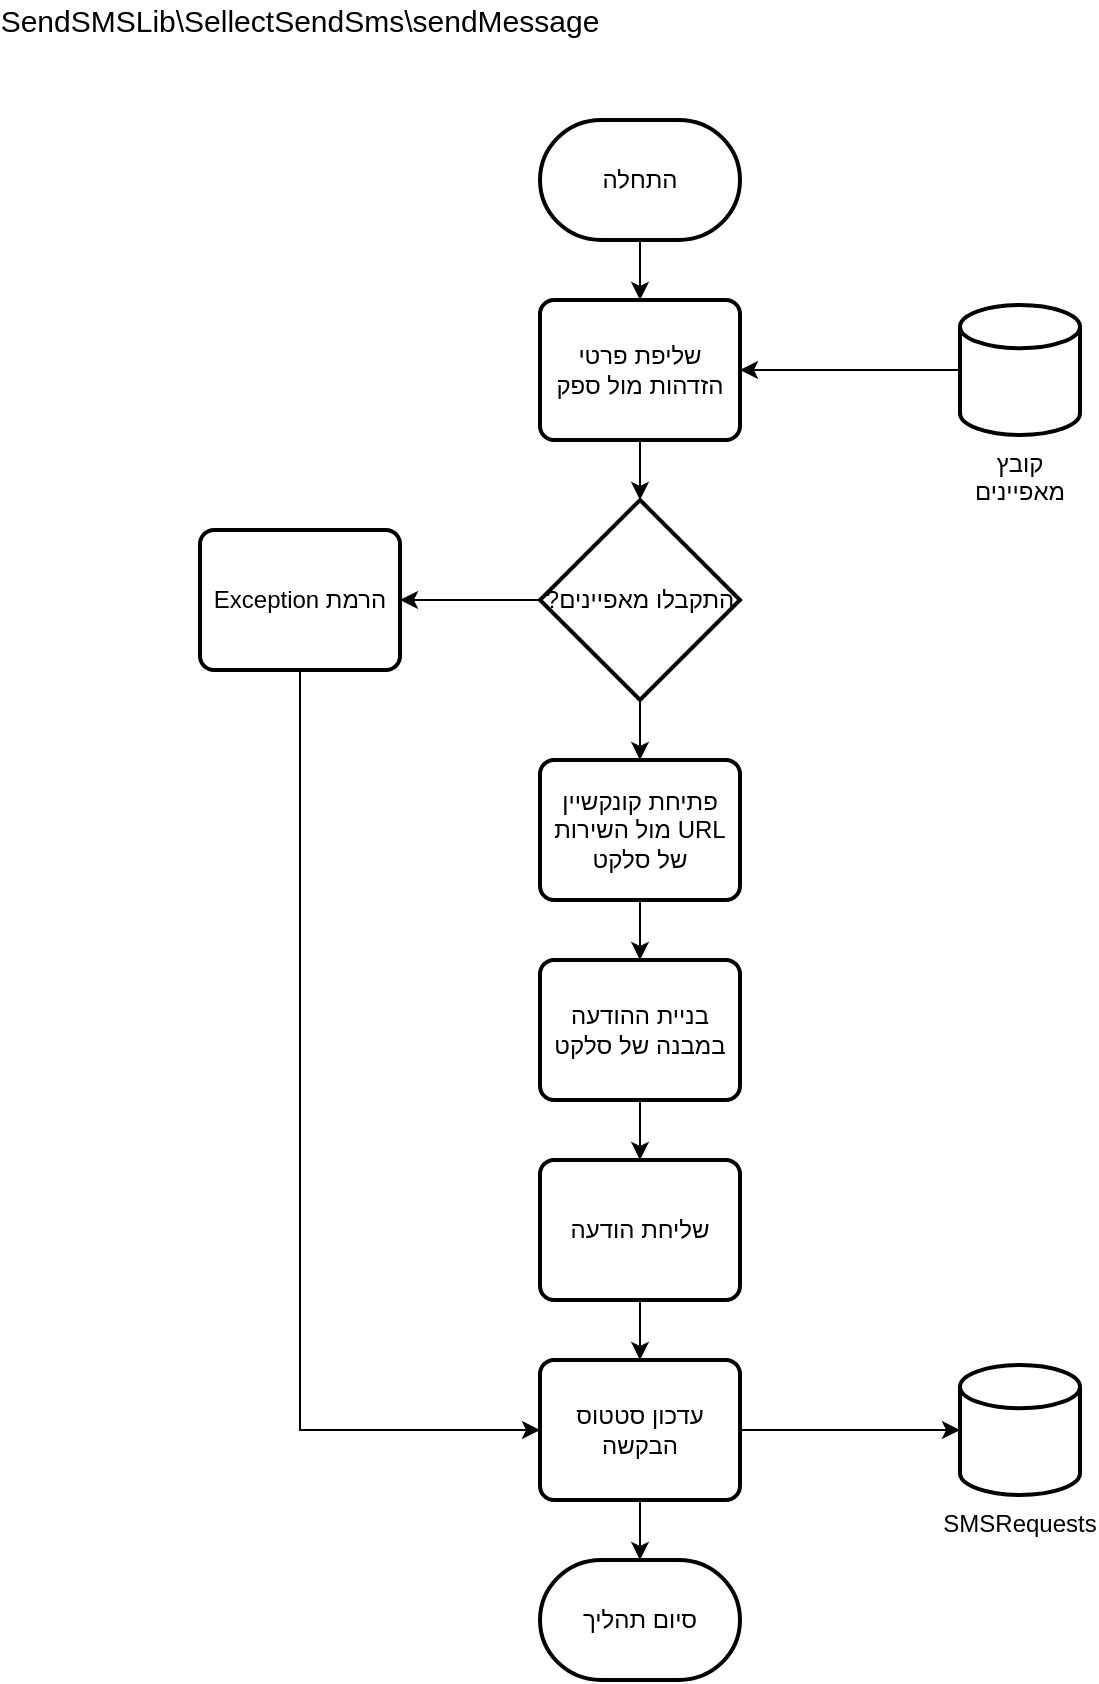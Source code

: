 <mxfile version="10.8.4" type="github"><diagram id="NDyePGVoP6Hqcc2Gr9Ji" name="Page-1"><mxGraphModel dx="544" dy="1864" grid="1" gridSize="10" guides="1" tooltips="1" connect="1" arrows="1" fold="1" page="1" pageScale="1" pageWidth="850" pageHeight="1100" math="0" shadow="0"><root><mxCell id="0"/><mxCell id="1" parent="0"/><mxCell id="mGupG67bbkM2ZKqmyVIW-6" value="" style="edgeStyle=orthogonalEdgeStyle;rounded=0;orthogonalLoop=1;jettySize=auto;html=1;" parent="1" source="mGupG67bbkM2ZKqmyVIW-1" target="mGupG67bbkM2ZKqmyVIW-2" edge="1"><mxGeometry relative="1" as="geometry"/></mxCell><mxCell id="mGupG67bbkM2ZKqmyVIW-1" value="התחלה" style="strokeWidth=2;html=1;shape=mxgraph.flowchart.terminator;whiteSpace=wrap;" parent="1" vertex="1"><mxGeometry x="1130" y="-420" width="100" height="60" as="geometry"/></mxCell><mxCell id="beqC7rv-uSqJYyoSAOYn-1" value="" style="edgeStyle=orthogonalEdgeStyle;rounded=0;orthogonalLoop=1;jettySize=auto;html=1;" edge="1" parent="1" source="mGupG67bbkM2ZKqmyVIW-2" target="mGupG67bbkM2ZKqmyVIW-7"><mxGeometry relative="1" as="geometry"/></mxCell><mxCell id="mGupG67bbkM2ZKqmyVIW-2" value="שליפת פרטי הזדהות מול ספק" style="rounded=1;whiteSpace=wrap;html=1;absoluteArcSize=1;arcSize=14;strokeWidth=2;textDirection=rtl;" parent="1" vertex="1"><mxGeometry x="1130" y="-330" width="100" height="70" as="geometry"/></mxCell><mxCell id="mGupG67bbkM2ZKqmyVIW-5" value="" style="edgeStyle=orthogonalEdgeStyle;rounded=0;orthogonalLoop=1;jettySize=auto;html=1;entryX=1;entryY=0.5;entryDx=0;entryDy=0;" parent="1" source="mGupG67bbkM2ZKqmyVIW-3" target="mGupG67bbkM2ZKqmyVIW-2" edge="1"><mxGeometry relative="1" as="geometry"><mxPoint x="1260" y="-295" as="targetPoint"/></mxGeometry></mxCell><mxCell id="mGupG67bbkM2ZKqmyVIW-3" value="קובץ מאפיינים" style="strokeWidth=2;html=1;shape=mxgraph.flowchart.database;whiteSpace=wrap;fontSize=12;verticalAlign=top;labelPosition=center;verticalLabelPosition=bottom;align=center;" parent="1" vertex="1"><mxGeometry x="1340" y="-327.5" width="60" height="65" as="geometry"/></mxCell><mxCell id="beqC7rv-uSqJYyoSAOYn-3" value="" style="edgeStyle=orthogonalEdgeStyle;rounded=0;orthogonalLoop=1;jettySize=auto;html=1;" edge="1" parent="1" source="mGupG67bbkM2ZKqmyVIW-7" target="beqC7rv-uSqJYyoSAOYn-2"><mxGeometry relative="1" as="geometry"/></mxCell><mxCell id="beqC7rv-uSqJYyoSAOYn-18" style="edgeStyle=orthogonalEdgeStyle;rounded=0;orthogonalLoop=1;jettySize=auto;html=1;entryX=1;entryY=0.5;entryDx=0;entryDy=0;fontSize=15;" edge="1" parent="1" source="mGupG67bbkM2ZKqmyVIW-7" target="beqC7rv-uSqJYyoSAOYn-17"><mxGeometry relative="1" as="geometry"/></mxCell><mxCell id="mGupG67bbkM2ZKqmyVIW-7" value="התקבלו מאפיינים?&lt;br&gt;" style="strokeWidth=2;html=1;shape=mxgraph.flowchart.decision;whiteSpace=wrap;textDirection=rtl;" parent="1" vertex="1"><mxGeometry x="1130" y="-230" width="100" height="100" as="geometry"/></mxCell><mxCell id="beqC7rv-uSqJYyoSAOYn-5" value="" style="edgeStyle=orthogonalEdgeStyle;rounded=0;orthogonalLoop=1;jettySize=auto;html=1;" edge="1" parent="1" source="beqC7rv-uSqJYyoSAOYn-2" target="beqC7rv-uSqJYyoSAOYn-4"><mxGeometry relative="1" as="geometry"/></mxCell><mxCell id="beqC7rv-uSqJYyoSAOYn-2" value="&lt;span lang=&quot;HE&quot; dir=&quot;RTL&quot;&gt;פתיחת קונקשיין &lt;/span&gt;&lt;span&gt;URL&lt;/span&gt;&lt;span lang=&quot;HE&quot; dir=&quot;RTL&quot;&gt; מול השירות של סלקט&lt;/span&gt;" style="rounded=1;whiteSpace=wrap;html=1;absoluteArcSize=1;arcSize=14;strokeWidth=2;textDirection=rtl;" vertex="1" parent="1"><mxGeometry x="1130" y="-100" width="100" height="70" as="geometry"/></mxCell><mxCell id="beqC7rv-uSqJYyoSAOYn-7" value="" style="edgeStyle=orthogonalEdgeStyle;rounded=0;orthogonalLoop=1;jettySize=auto;html=1;" edge="1" parent="1" source="beqC7rv-uSqJYyoSAOYn-4" target="beqC7rv-uSqJYyoSAOYn-6"><mxGeometry relative="1" as="geometry"/></mxCell><mxCell id="beqC7rv-uSqJYyoSAOYn-4" value="&lt;span lang=&quot;HE&quot; dir=&quot;RTL&quot;&gt;בניית ההודעה במבנה של סלקט&lt;/span&gt;&lt;br&gt;" style="rounded=1;whiteSpace=wrap;html=1;absoluteArcSize=1;arcSize=14;strokeWidth=2;textDirection=rtl;" vertex="1" parent="1"><mxGeometry x="1130" width="100" height="70" as="geometry"/></mxCell><mxCell id="beqC7rv-uSqJYyoSAOYn-9" value="" style="edgeStyle=orthogonalEdgeStyle;rounded=0;orthogonalLoop=1;jettySize=auto;html=1;" edge="1" parent="1" source="beqC7rv-uSqJYyoSAOYn-6" target="beqC7rv-uSqJYyoSAOYn-8"><mxGeometry relative="1" as="geometry"/></mxCell><mxCell id="beqC7rv-uSqJYyoSAOYn-6" value="&lt;span lang=&quot;HE&quot; dir=&quot;RTL&quot;&gt;שליחת הודעה&lt;/span&gt;&lt;br&gt;" style="rounded=1;whiteSpace=wrap;html=1;absoluteArcSize=1;arcSize=14;strokeWidth=2;textDirection=rtl;" vertex="1" parent="1"><mxGeometry x="1130" y="100" width="100" height="70" as="geometry"/></mxCell><mxCell id="beqC7rv-uSqJYyoSAOYn-14" style="edgeStyle=orthogonalEdgeStyle;rounded=0;orthogonalLoop=1;jettySize=auto;html=1;entryX=0;entryY=0.5;entryDx=0;entryDy=0;entryPerimeter=0;fontSize=15;" edge="1" parent="1" source="beqC7rv-uSqJYyoSAOYn-8" target="beqC7rv-uSqJYyoSAOYn-11"><mxGeometry relative="1" as="geometry"/></mxCell><mxCell id="beqC7rv-uSqJYyoSAOYn-21" value="" style="edgeStyle=orthogonalEdgeStyle;rounded=0;orthogonalLoop=1;jettySize=auto;html=1;fontSize=15;" edge="1" parent="1" source="beqC7rv-uSqJYyoSAOYn-8" target="beqC7rv-uSqJYyoSAOYn-20"><mxGeometry relative="1" as="geometry"/></mxCell><mxCell id="beqC7rv-uSqJYyoSAOYn-8" value="&lt;span lang=&quot;HE&quot; dir=&quot;RTL&quot;&gt;עדכון סטטוס הבקשה&lt;/span&gt;&lt;br&gt;" style="rounded=1;whiteSpace=wrap;html=1;absoluteArcSize=1;arcSize=14;strokeWidth=2;textDirection=rtl;" vertex="1" parent="1"><mxGeometry x="1130" y="200" width="100" height="70" as="geometry"/></mxCell><mxCell id="beqC7rv-uSqJYyoSAOYn-10" value="SendSMSLib\SellectSendSms\sendMessage" style="text;html=1;strokeColor=none;fillColor=none;align=center;verticalAlign=middle;whiteSpace=wrap;rounded=0;fontSize=15;" vertex="1" parent="1"><mxGeometry x="880" y="-480" width="260" height="20" as="geometry"/></mxCell><mxCell id="beqC7rv-uSqJYyoSAOYn-11" value="SMSRequests" style="strokeWidth=2;html=1;shape=mxgraph.flowchart.database;whiteSpace=wrap;fontSize=12;verticalAlign=top;labelPosition=center;verticalLabelPosition=bottom;align=center;" vertex="1" parent="1"><mxGeometry x="1340" y="202.5" width="60" height="65" as="geometry"/></mxCell><mxCell id="beqC7rv-uSqJYyoSAOYn-19" style="edgeStyle=orthogonalEdgeStyle;rounded=0;orthogonalLoop=1;jettySize=auto;html=1;entryX=0;entryY=0.5;entryDx=0;entryDy=0;fontSize=15;" edge="1" parent="1" source="beqC7rv-uSqJYyoSAOYn-17" target="beqC7rv-uSqJYyoSAOYn-8"><mxGeometry relative="1" as="geometry"><Array as="points"><mxPoint x="1010" y="235"/></Array></mxGeometry></mxCell><mxCell id="beqC7rv-uSqJYyoSAOYn-17" value="הרמת Exception" style="rounded=1;whiteSpace=wrap;html=1;absoluteArcSize=1;arcSize=14;strokeWidth=2;textDirection=rtl;" vertex="1" parent="1"><mxGeometry x="960" y="-215" width="100" height="70" as="geometry"/></mxCell><mxCell id="beqC7rv-uSqJYyoSAOYn-20" value="סיום תהליך" style="strokeWidth=2;html=1;shape=mxgraph.flowchart.terminator;whiteSpace=wrap;" vertex="1" parent="1"><mxGeometry x="1130" y="300" width="100" height="60" as="geometry"/></mxCell></root></mxGraphModel></diagram></mxfile>